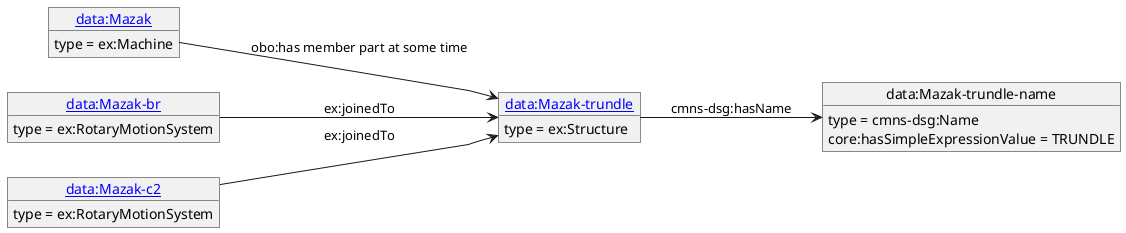 @startuml
skinparam linetype polyline
left to right direction
object "[[./Mazak-trundle.html data:Mazak-trundle]]" as o1 {
 type = ex:Structure
 }
object "data:Mazak-trundle-name" as o2 {
 type = cmns-dsg:Name
 }
object "[[./Mazak.html data:Mazak]]" as o3 {
 type = ex:Machine
 }
object "[[./Mazak-br.html data:Mazak-br]]" as o4 {
 type = ex:RotaryMotionSystem
 }
object "[[./Mazak-c2.html data:Mazak-c2]]" as o5 {
 type = ex:RotaryMotionSystem
 }
o1 --> o2 : cmns-dsg:hasName
o2 : core:hasSimpleExpressionValue = TRUNDLE
o3 --> o1 : obo:has member part at some time
o4 --> o1 : ex:joinedTo
o5 --> o1 : ex:joinedTo
@enduml
